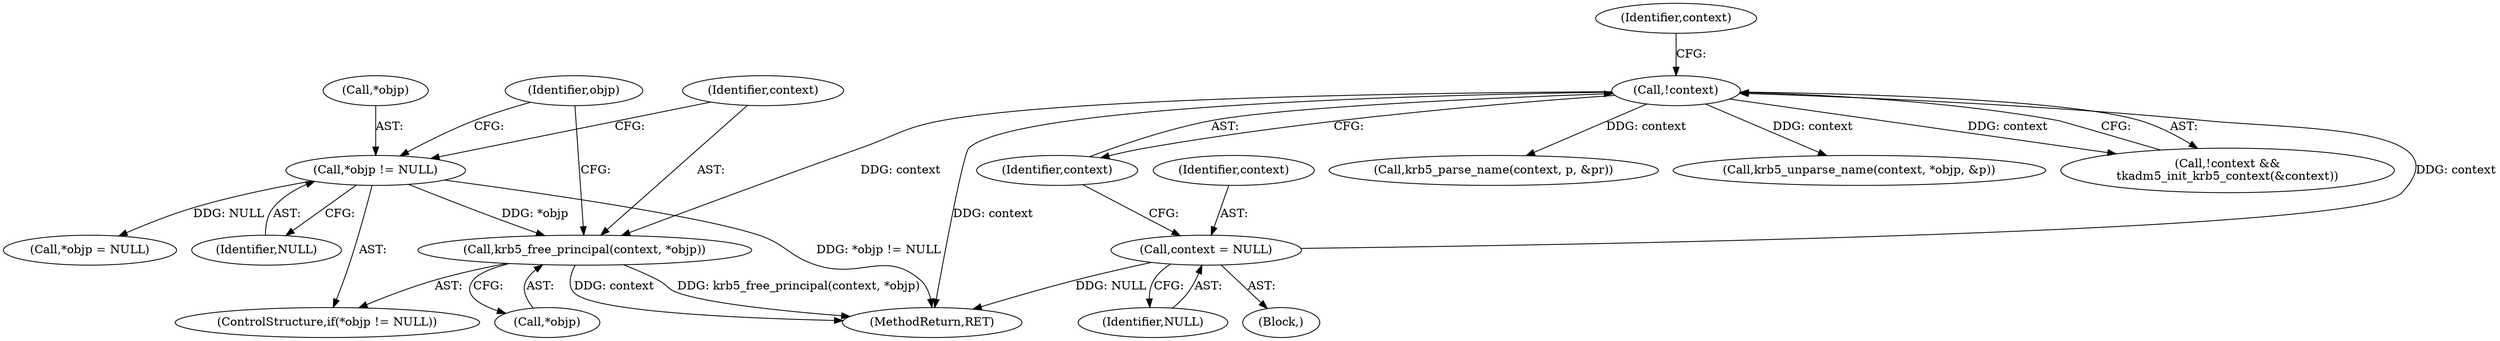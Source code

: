 digraph "0_krb5_a197e92349a4aa2141b5dff12e9dd44c2a2166e3@API" {
"1000206" [label="(Call,krb5_free_principal(context, *objp))"];
"1000120" [label="(Call,!context)"];
"1000115" [label="(Call,context = NULL)"];
"1000202" [label="(Call,*objp != NULL)"];
"1000116" [label="(Identifier,context)"];
"1000206" [label="(Call,krb5_free_principal(context, *objp))"];
"1000202" [label="(Call,*objp != NULL)"];
"1000177" [label="(Call,krb5_parse_name(context, p, &pr))"];
"1000212" [label="(Identifier,objp)"];
"1000117" [label="(Identifier,NULL)"];
"1000210" [label="(Call,*objp = NULL)"];
"1000121" [label="(Identifier,context)"];
"1000141" [label="(Call,krb5_unparse_name(context, *objp, &p))"];
"1000119" [label="(Call,!context &&\n\tkadm5_init_krb5_context(&context))"];
"1000205" [label="(Identifier,NULL)"];
"1000217" [label="(MethodReturn,RET)"];
"1000104" [label="(Block,)"];
"1000203" [label="(Call,*objp)"];
"1000208" [label="(Call,*objp)"];
"1000120" [label="(Call,!context)"];
"1000124" [label="(Identifier,context)"];
"1000201" [label="(ControlStructure,if(*objp != NULL))"];
"1000207" [label="(Identifier,context)"];
"1000115" [label="(Call,context = NULL)"];
"1000206" -> "1000201"  [label="AST: "];
"1000206" -> "1000208"  [label="CFG: "];
"1000207" -> "1000206"  [label="AST: "];
"1000208" -> "1000206"  [label="AST: "];
"1000212" -> "1000206"  [label="CFG: "];
"1000206" -> "1000217"  [label="DDG: krb5_free_principal(context, *objp)"];
"1000206" -> "1000217"  [label="DDG: context"];
"1000120" -> "1000206"  [label="DDG: context"];
"1000202" -> "1000206"  [label="DDG: *objp"];
"1000120" -> "1000119"  [label="AST: "];
"1000120" -> "1000121"  [label="CFG: "];
"1000121" -> "1000120"  [label="AST: "];
"1000124" -> "1000120"  [label="CFG: "];
"1000119" -> "1000120"  [label="CFG: "];
"1000120" -> "1000217"  [label="DDG: context"];
"1000120" -> "1000119"  [label="DDG: context"];
"1000115" -> "1000120"  [label="DDG: context"];
"1000120" -> "1000141"  [label="DDG: context"];
"1000120" -> "1000177"  [label="DDG: context"];
"1000115" -> "1000104"  [label="AST: "];
"1000115" -> "1000117"  [label="CFG: "];
"1000116" -> "1000115"  [label="AST: "];
"1000117" -> "1000115"  [label="AST: "];
"1000121" -> "1000115"  [label="CFG: "];
"1000115" -> "1000217"  [label="DDG: NULL"];
"1000202" -> "1000201"  [label="AST: "];
"1000202" -> "1000205"  [label="CFG: "];
"1000203" -> "1000202"  [label="AST: "];
"1000205" -> "1000202"  [label="AST: "];
"1000207" -> "1000202"  [label="CFG: "];
"1000212" -> "1000202"  [label="CFG: "];
"1000202" -> "1000217"  [label="DDG: *objp != NULL"];
"1000202" -> "1000210"  [label="DDG: NULL"];
}
